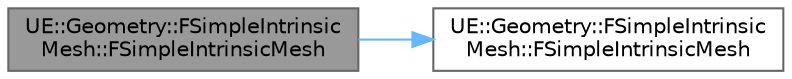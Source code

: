 digraph "UE::Geometry::FSimpleIntrinsicMesh::FSimpleIntrinsicMesh"
{
 // INTERACTIVE_SVG=YES
 // LATEX_PDF_SIZE
  bgcolor="transparent";
  edge [fontname=Helvetica,fontsize=10,labelfontname=Helvetica,labelfontsize=10];
  node [fontname=Helvetica,fontsize=10,shape=box,height=0.2,width=0.4];
  rankdir="LR";
  Node1 [id="Node000001",label="UE::Geometry::FSimpleIntrinsic\lMesh::FSimpleIntrinsicMesh",height=0.2,width=0.4,color="gray40", fillcolor="grey60", style="filled", fontcolor="black",tooltip=" "];
  Node1 -> Node2 [id="edge1_Node000001_Node000002",color="steelblue1",style="solid",tooltip=" "];
  Node2 [id="Node000002",label="UE::Geometry::FSimpleIntrinsic\lMesh::FSimpleIntrinsicMesh",height=0.2,width=0.4,color="grey40", fillcolor="white", style="filled",URL="$d4/d51/classUE_1_1Geometry_1_1FSimpleIntrinsicMesh.html#a3d925cbba6386ac202c7f418181705f6",tooltip=" "];
}
